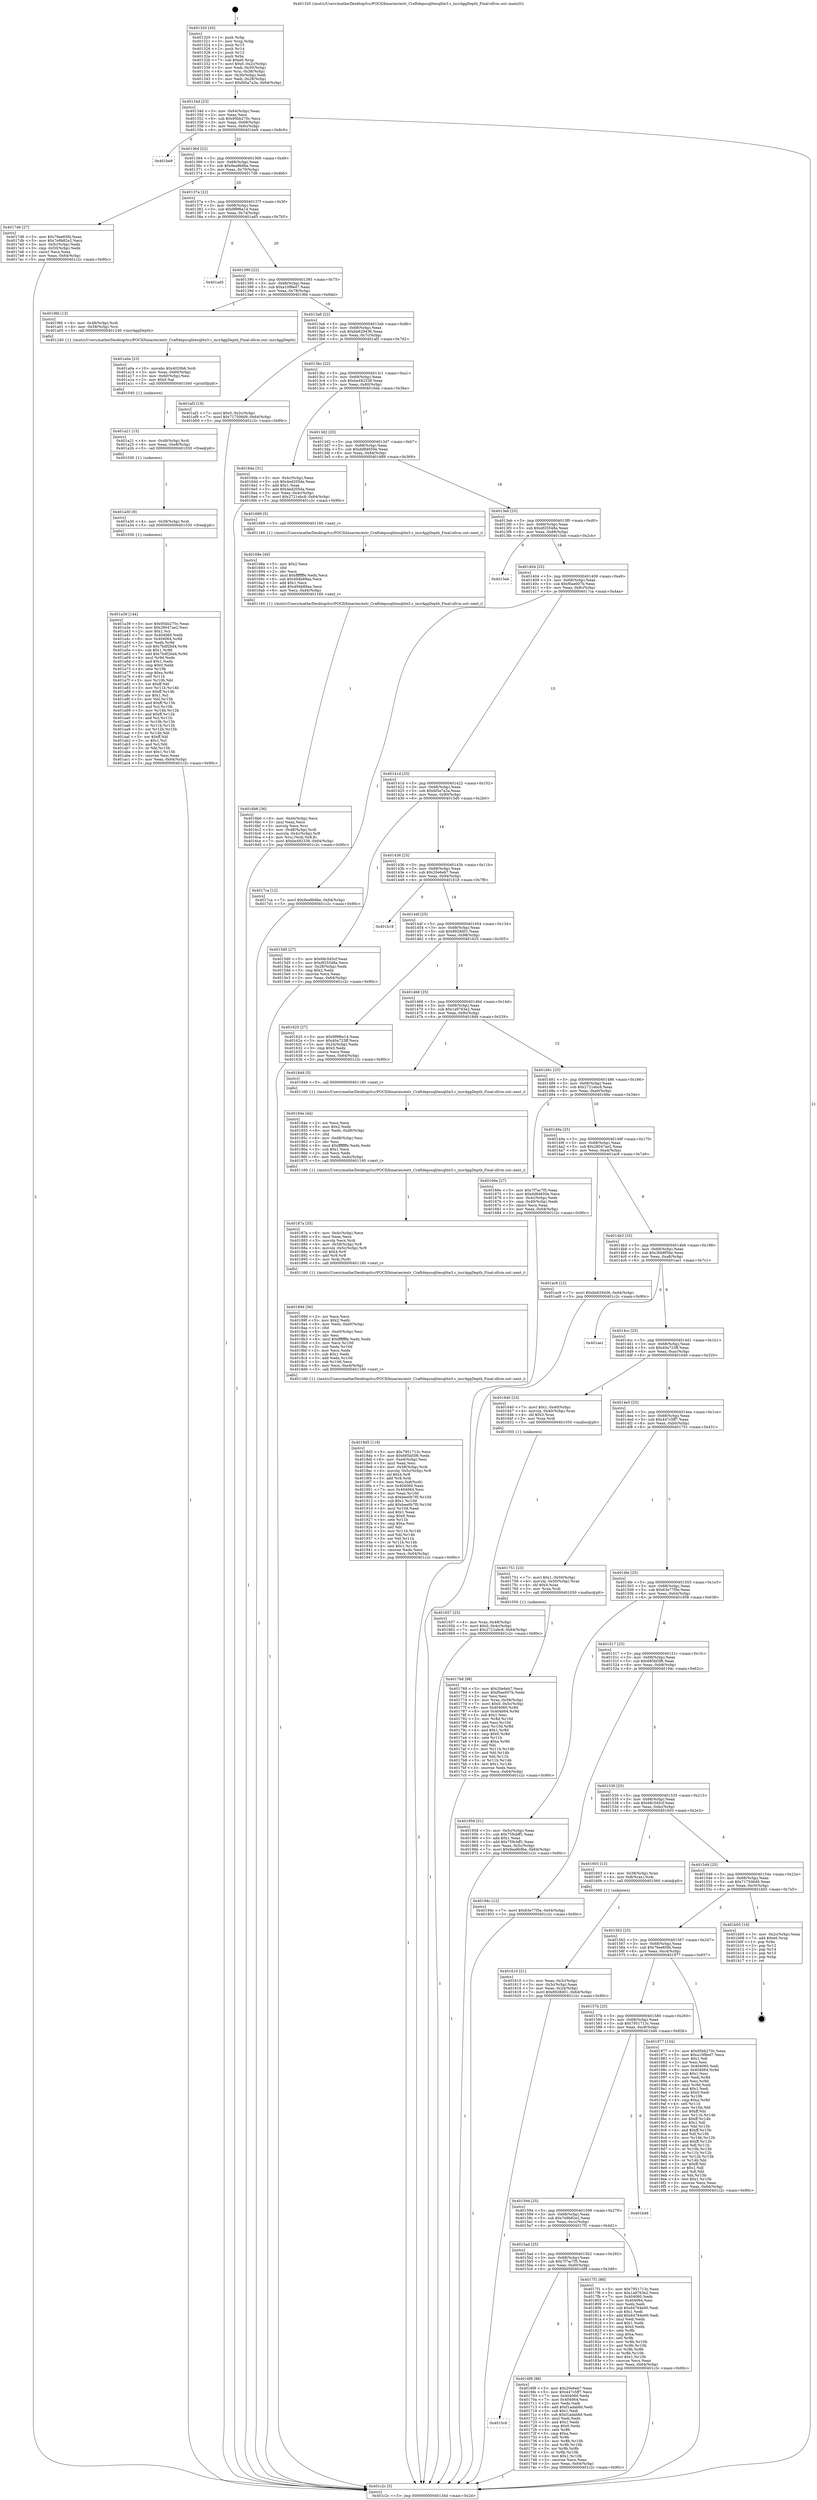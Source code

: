 digraph "0x401320" {
  label = "0x401320 (/mnt/c/Users/mathe/Desktop/tcc/POCII/binaries/extr_Craftdepssqlitesqlite3.c_incrAggDepth_Final-ollvm.out::main(0))"
  labelloc = "t"
  node[shape=record]

  Entry [label="",width=0.3,height=0.3,shape=circle,fillcolor=black,style=filled]
  "0x40134d" [label="{
     0x40134d [23]\l
     | [instrs]\l
     &nbsp;&nbsp;0x40134d \<+3\>: mov -0x64(%rbp),%eax\l
     &nbsp;&nbsp;0x401350 \<+2\>: mov %eax,%ecx\l
     &nbsp;&nbsp;0x401352 \<+6\>: sub $0x95bb270c,%ecx\l
     &nbsp;&nbsp;0x401358 \<+3\>: mov %eax,-0x68(%rbp)\l
     &nbsp;&nbsp;0x40135b \<+3\>: mov %ecx,-0x6c(%rbp)\l
     &nbsp;&nbsp;0x40135e \<+6\>: je 0000000000401be9 \<main+0x8c9\>\l
  }"]
  "0x401be9" [label="{
     0x401be9\l
  }", style=dashed]
  "0x401364" [label="{
     0x401364 [22]\l
     | [instrs]\l
     &nbsp;&nbsp;0x401364 \<+5\>: jmp 0000000000401369 \<main+0x49\>\l
     &nbsp;&nbsp;0x401369 \<+3\>: mov -0x68(%rbp),%eax\l
     &nbsp;&nbsp;0x40136c \<+5\>: sub $0x9ea9b9be,%eax\l
     &nbsp;&nbsp;0x401371 \<+3\>: mov %eax,-0x70(%rbp)\l
     &nbsp;&nbsp;0x401374 \<+6\>: je 00000000004017d6 \<main+0x4b6\>\l
  }"]
  Exit [label="",width=0.3,height=0.3,shape=circle,fillcolor=black,style=filled,peripheries=2]
  "0x4017d6" [label="{
     0x4017d6 [27]\l
     | [instrs]\l
     &nbsp;&nbsp;0x4017d6 \<+5\>: mov $0x76ee65fd,%eax\l
     &nbsp;&nbsp;0x4017db \<+5\>: mov $0x7e9b82e2,%ecx\l
     &nbsp;&nbsp;0x4017e0 \<+3\>: mov -0x5c(%rbp),%edx\l
     &nbsp;&nbsp;0x4017e3 \<+3\>: cmp -0x50(%rbp),%edx\l
     &nbsp;&nbsp;0x4017e6 \<+3\>: cmovl %ecx,%eax\l
     &nbsp;&nbsp;0x4017e9 \<+3\>: mov %eax,-0x64(%rbp)\l
     &nbsp;&nbsp;0x4017ec \<+5\>: jmp 0000000000401c2c \<main+0x90c\>\l
  }"]
  "0x40137a" [label="{
     0x40137a [22]\l
     | [instrs]\l
     &nbsp;&nbsp;0x40137a \<+5\>: jmp 000000000040137f \<main+0x5f\>\l
     &nbsp;&nbsp;0x40137f \<+3\>: mov -0x68(%rbp),%eax\l
     &nbsp;&nbsp;0x401382 \<+5\>: sub $0x9f9f6e14,%eax\l
     &nbsp;&nbsp;0x401387 \<+3\>: mov %eax,-0x74(%rbp)\l
     &nbsp;&nbsp;0x40138a \<+6\>: je 0000000000401ad5 \<main+0x7b5\>\l
  }"]
  "0x401a39" [label="{
     0x401a39 [144]\l
     | [instrs]\l
     &nbsp;&nbsp;0x401a39 \<+5\>: mov $0x95bb270c,%eax\l
     &nbsp;&nbsp;0x401a3e \<+5\>: mov $0x28047ae2,%esi\l
     &nbsp;&nbsp;0x401a43 \<+2\>: mov $0x1,%cl\l
     &nbsp;&nbsp;0x401a45 \<+7\>: mov 0x404060,%edx\l
     &nbsp;&nbsp;0x401a4c \<+8\>: mov 0x404064,%r8d\l
     &nbsp;&nbsp;0x401a54 \<+3\>: mov %edx,%r9d\l
     &nbsp;&nbsp;0x401a57 \<+7\>: sub $0x7bdf2bd4,%r9d\l
     &nbsp;&nbsp;0x401a5e \<+4\>: sub $0x1,%r9d\l
     &nbsp;&nbsp;0x401a62 \<+7\>: add $0x7bdf2bd4,%r9d\l
     &nbsp;&nbsp;0x401a69 \<+4\>: imul %r9d,%edx\l
     &nbsp;&nbsp;0x401a6d \<+3\>: and $0x1,%edx\l
     &nbsp;&nbsp;0x401a70 \<+3\>: cmp $0x0,%edx\l
     &nbsp;&nbsp;0x401a73 \<+4\>: sete %r10b\l
     &nbsp;&nbsp;0x401a77 \<+4\>: cmp $0xa,%r8d\l
     &nbsp;&nbsp;0x401a7b \<+4\>: setl %r11b\l
     &nbsp;&nbsp;0x401a7f \<+3\>: mov %r10b,%bl\l
     &nbsp;&nbsp;0x401a82 \<+3\>: xor $0xff,%bl\l
     &nbsp;&nbsp;0x401a85 \<+3\>: mov %r11b,%r14b\l
     &nbsp;&nbsp;0x401a88 \<+4\>: xor $0xff,%r14b\l
     &nbsp;&nbsp;0x401a8c \<+3\>: xor $0x1,%cl\l
     &nbsp;&nbsp;0x401a8f \<+3\>: mov %bl,%r15b\l
     &nbsp;&nbsp;0x401a92 \<+4\>: and $0xff,%r15b\l
     &nbsp;&nbsp;0x401a96 \<+3\>: and %cl,%r10b\l
     &nbsp;&nbsp;0x401a99 \<+3\>: mov %r14b,%r12b\l
     &nbsp;&nbsp;0x401a9c \<+4\>: and $0xff,%r12b\l
     &nbsp;&nbsp;0x401aa0 \<+3\>: and %cl,%r11b\l
     &nbsp;&nbsp;0x401aa3 \<+3\>: or %r10b,%r15b\l
     &nbsp;&nbsp;0x401aa6 \<+3\>: or %r11b,%r12b\l
     &nbsp;&nbsp;0x401aa9 \<+3\>: xor %r12b,%r15b\l
     &nbsp;&nbsp;0x401aac \<+3\>: or %r14b,%bl\l
     &nbsp;&nbsp;0x401aaf \<+3\>: xor $0xff,%bl\l
     &nbsp;&nbsp;0x401ab2 \<+3\>: or $0x1,%cl\l
     &nbsp;&nbsp;0x401ab5 \<+2\>: and %cl,%bl\l
     &nbsp;&nbsp;0x401ab7 \<+3\>: or %bl,%r15b\l
     &nbsp;&nbsp;0x401aba \<+4\>: test $0x1,%r15b\l
     &nbsp;&nbsp;0x401abe \<+3\>: cmovne %esi,%eax\l
     &nbsp;&nbsp;0x401ac1 \<+3\>: mov %eax,-0x64(%rbp)\l
     &nbsp;&nbsp;0x401ac4 \<+5\>: jmp 0000000000401c2c \<main+0x90c\>\l
  }"]
  "0x401ad5" [label="{
     0x401ad5\l
  }", style=dashed]
  "0x401390" [label="{
     0x401390 [22]\l
     | [instrs]\l
     &nbsp;&nbsp;0x401390 \<+5\>: jmp 0000000000401395 \<main+0x75\>\l
     &nbsp;&nbsp;0x401395 \<+3\>: mov -0x68(%rbp),%eax\l
     &nbsp;&nbsp;0x401398 \<+5\>: sub $0xa10f8ed7,%eax\l
     &nbsp;&nbsp;0x40139d \<+3\>: mov %eax,-0x78(%rbp)\l
     &nbsp;&nbsp;0x4013a0 \<+6\>: je 00000000004019fd \<main+0x6dd\>\l
  }"]
  "0x401a30" [label="{
     0x401a30 [9]\l
     | [instrs]\l
     &nbsp;&nbsp;0x401a30 \<+4\>: mov -0x58(%rbp),%rdi\l
     &nbsp;&nbsp;0x401a34 \<+5\>: call 0000000000401030 \<free@plt\>\l
     | [calls]\l
     &nbsp;&nbsp;0x401030 \{1\} (unknown)\l
  }"]
  "0x4019fd" [label="{
     0x4019fd [13]\l
     | [instrs]\l
     &nbsp;&nbsp;0x4019fd \<+4\>: mov -0x48(%rbp),%rdi\l
     &nbsp;&nbsp;0x401a01 \<+4\>: mov -0x58(%rbp),%rsi\l
     &nbsp;&nbsp;0x401a05 \<+5\>: call 0000000000401240 \<incrAggDepth\>\l
     | [calls]\l
     &nbsp;&nbsp;0x401240 \{1\} (/mnt/c/Users/mathe/Desktop/tcc/POCII/binaries/extr_Craftdepssqlitesqlite3.c_incrAggDepth_Final-ollvm.out::incrAggDepth)\l
  }"]
  "0x4013a6" [label="{
     0x4013a6 [22]\l
     | [instrs]\l
     &nbsp;&nbsp;0x4013a6 \<+5\>: jmp 00000000004013ab \<main+0x8b\>\l
     &nbsp;&nbsp;0x4013ab \<+3\>: mov -0x68(%rbp),%eax\l
     &nbsp;&nbsp;0x4013ae \<+5\>: sub $0xbb629436,%eax\l
     &nbsp;&nbsp;0x4013b3 \<+3\>: mov %eax,-0x7c(%rbp)\l
     &nbsp;&nbsp;0x4013b6 \<+6\>: je 0000000000401af2 \<main+0x7d2\>\l
  }"]
  "0x401a21" [label="{
     0x401a21 [15]\l
     | [instrs]\l
     &nbsp;&nbsp;0x401a21 \<+4\>: mov -0x48(%rbp),%rdi\l
     &nbsp;&nbsp;0x401a25 \<+6\>: mov %eax,-0xe8(%rbp)\l
     &nbsp;&nbsp;0x401a2b \<+5\>: call 0000000000401030 \<free@plt\>\l
     | [calls]\l
     &nbsp;&nbsp;0x401030 \{1\} (unknown)\l
  }"]
  "0x401af2" [label="{
     0x401af2 [19]\l
     | [instrs]\l
     &nbsp;&nbsp;0x401af2 \<+7\>: movl $0x0,-0x2c(%rbp)\l
     &nbsp;&nbsp;0x401af9 \<+7\>: movl $0x717506d9,-0x64(%rbp)\l
     &nbsp;&nbsp;0x401b00 \<+5\>: jmp 0000000000401c2c \<main+0x90c\>\l
  }"]
  "0x4013bc" [label="{
     0x4013bc [22]\l
     | [instrs]\l
     &nbsp;&nbsp;0x4013bc \<+5\>: jmp 00000000004013c1 \<main+0xa1\>\l
     &nbsp;&nbsp;0x4013c1 \<+3\>: mov -0x68(%rbp),%eax\l
     &nbsp;&nbsp;0x4013c4 \<+5\>: sub $0xbe492338,%eax\l
     &nbsp;&nbsp;0x4013c9 \<+3\>: mov %eax,-0x80(%rbp)\l
     &nbsp;&nbsp;0x4013cc \<+6\>: je 00000000004016da \<main+0x3ba\>\l
  }"]
  "0x401a0a" [label="{
     0x401a0a [23]\l
     | [instrs]\l
     &nbsp;&nbsp;0x401a0a \<+10\>: movabs $0x4020b6,%rdi\l
     &nbsp;&nbsp;0x401a14 \<+3\>: mov %eax,-0x60(%rbp)\l
     &nbsp;&nbsp;0x401a17 \<+3\>: mov -0x60(%rbp),%esi\l
     &nbsp;&nbsp;0x401a1a \<+2\>: mov $0x0,%al\l
     &nbsp;&nbsp;0x401a1c \<+5\>: call 0000000000401040 \<printf@plt\>\l
     | [calls]\l
     &nbsp;&nbsp;0x401040 \{1\} (unknown)\l
  }"]
  "0x4016da" [label="{
     0x4016da [31]\l
     | [instrs]\l
     &nbsp;&nbsp;0x4016da \<+3\>: mov -0x4c(%rbp),%eax\l
     &nbsp;&nbsp;0x4016dd \<+5\>: sub $0x4ed205da,%eax\l
     &nbsp;&nbsp;0x4016e2 \<+3\>: add $0x1,%eax\l
     &nbsp;&nbsp;0x4016e5 \<+5\>: add $0x4ed205da,%eax\l
     &nbsp;&nbsp;0x4016ea \<+3\>: mov %eax,-0x4c(%rbp)\l
     &nbsp;&nbsp;0x4016ed \<+7\>: movl $0x2721ebc8,-0x64(%rbp)\l
     &nbsp;&nbsp;0x4016f4 \<+5\>: jmp 0000000000401c2c \<main+0x90c\>\l
  }"]
  "0x4013d2" [label="{
     0x4013d2 [25]\l
     | [instrs]\l
     &nbsp;&nbsp;0x4013d2 \<+5\>: jmp 00000000004013d7 \<main+0xb7\>\l
     &nbsp;&nbsp;0x4013d7 \<+3\>: mov -0x68(%rbp),%eax\l
     &nbsp;&nbsp;0x4013da \<+5\>: sub $0xdd84650e,%eax\l
     &nbsp;&nbsp;0x4013df \<+6\>: mov %eax,-0x84(%rbp)\l
     &nbsp;&nbsp;0x4013e5 \<+6\>: je 0000000000401689 \<main+0x369\>\l
  }"]
  "0x4018d5" [label="{
     0x4018d5 [119]\l
     | [instrs]\l
     &nbsp;&nbsp;0x4018d5 \<+5\>: mov $0x7951713c,%ecx\l
     &nbsp;&nbsp;0x4018da \<+5\>: mov $0x685bf3f6,%edx\l
     &nbsp;&nbsp;0x4018df \<+6\>: mov -0xe4(%rbp),%esi\l
     &nbsp;&nbsp;0x4018e5 \<+3\>: imul %eax,%esi\l
     &nbsp;&nbsp;0x4018e8 \<+4\>: mov -0x58(%rbp),%rdi\l
     &nbsp;&nbsp;0x4018ec \<+4\>: movslq -0x5c(%rbp),%r8\l
     &nbsp;&nbsp;0x4018f0 \<+4\>: shl $0x4,%r8\l
     &nbsp;&nbsp;0x4018f4 \<+3\>: add %r8,%rdi\l
     &nbsp;&nbsp;0x4018f7 \<+3\>: mov %esi,0x8(%rdi)\l
     &nbsp;&nbsp;0x4018fa \<+7\>: mov 0x404060,%eax\l
     &nbsp;&nbsp;0x401901 \<+7\>: mov 0x404064,%esi\l
     &nbsp;&nbsp;0x401908 \<+3\>: mov %eax,%r10d\l
     &nbsp;&nbsp;0x40190b \<+7\>: sub $0xbee0b7f0,%r10d\l
     &nbsp;&nbsp;0x401912 \<+4\>: sub $0x1,%r10d\l
     &nbsp;&nbsp;0x401916 \<+7\>: add $0xbee0b7f0,%r10d\l
     &nbsp;&nbsp;0x40191d \<+4\>: imul %r10d,%eax\l
     &nbsp;&nbsp;0x401921 \<+3\>: and $0x1,%eax\l
     &nbsp;&nbsp;0x401924 \<+3\>: cmp $0x0,%eax\l
     &nbsp;&nbsp;0x401927 \<+4\>: sete %r11b\l
     &nbsp;&nbsp;0x40192b \<+3\>: cmp $0xa,%esi\l
     &nbsp;&nbsp;0x40192e \<+3\>: setl %bl\l
     &nbsp;&nbsp;0x401931 \<+3\>: mov %r11b,%r14b\l
     &nbsp;&nbsp;0x401934 \<+3\>: and %bl,%r14b\l
     &nbsp;&nbsp;0x401937 \<+3\>: xor %bl,%r11b\l
     &nbsp;&nbsp;0x40193a \<+3\>: or %r11b,%r14b\l
     &nbsp;&nbsp;0x40193d \<+4\>: test $0x1,%r14b\l
     &nbsp;&nbsp;0x401941 \<+3\>: cmovne %edx,%ecx\l
     &nbsp;&nbsp;0x401944 \<+3\>: mov %ecx,-0x64(%rbp)\l
     &nbsp;&nbsp;0x401947 \<+5\>: jmp 0000000000401c2c \<main+0x90c\>\l
  }"]
  "0x401689" [label="{
     0x401689 [5]\l
     | [instrs]\l
     &nbsp;&nbsp;0x401689 \<+5\>: call 0000000000401160 \<next_i\>\l
     | [calls]\l
     &nbsp;&nbsp;0x401160 \{1\} (/mnt/c/Users/mathe/Desktop/tcc/POCII/binaries/extr_Craftdepssqlitesqlite3.c_incrAggDepth_Final-ollvm.out::next_i)\l
  }"]
  "0x4013eb" [label="{
     0x4013eb [25]\l
     | [instrs]\l
     &nbsp;&nbsp;0x4013eb \<+5\>: jmp 00000000004013f0 \<main+0xd0\>\l
     &nbsp;&nbsp;0x4013f0 \<+3\>: mov -0x68(%rbp),%eax\l
     &nbsp;&nbsp;0x4013f3 \<+5\>: sub $0xdf25548a,%eax\l
     &nbsp;&nbsp;0x4013f8 \<+6\>: mov %eax,-0x88(%rbp)\l
     &nbsp;&nbsp;0x4013fe \<+6\>: je 00000000004015eb \<main+0x2cb\>\l
  }"]
  "0x40189d" [label="{
     0x40189d [56]\l
     | [instrs]\l
     &nbsp;&nbsp;0x40189d \<+2\>: xor %ecx,%ecx\l
     &nbsp;&nbsp;0x40189f \<+5\>: mov $0x2,%edx\l
     &nbsp;&nbsp;0x4018a4 \<+6\>: mov %edx,-0xe0(%rbp)\l
     &nbsp;&nbsp;0x4018aa \<+1\>: cltd\l
     &nbsp;&nbsp;0x4018ab \<+6\>: mov -0xe0(%rbp),%esi\l
     &nbsp;&nbsp;0x4018b1 \<+2\>: idiv %esi\l
     &nbsp;&nbsp;0x4018b3 \<+6\>: imul $0xfffffffe,%edx,%edx\l
     &nbsp;&nbsp;0x4018b9 \<+3\>: mov %ecx,%r10d\l
     &nbsp;&nbsp;0x4018bc \<+3\>: sub %edx,%r10d\l
     &nbsp;&nbsp;0x4018bf \<+2\>: mov %ecx,%edx\l
     &nbsp;&nbsp;0x4018c1 \<+3\>: sub $0x1,%edx\l
     &nbsp;&nbsp;0x4018c4 \<+3\>: add %edx,%r10d\l
     &nbsp;&nbsp;0x4018c7 \<+3\>: sub %r10d,%ecx\l
     &nbsp;&nbsp;0x4018ca \<+6\>: mov %ecx,-0xe4(%rbp)\l
     &nbsp;&nbsp;0x4018d0 \<+5\>: call 0000000000401160 \<next_i\>\l
     | [calls]\l
     &nbsp;&nbsp;0x401160 \{1\} (/mnt/c/Users/mathe/Desktop/tcc/POCII/binaries/extr_Craftdepssqlitesqlite3.c_incrAggDepth_Final-ollvm.out::next_i)\l
  }"]
  "0x4015eb" [label="{
     0x4015eb\l
  }", style=dashed]
  "0x401404" [label="{
     0x401404 [25]\l
     | [instrs]\l
     &nbsp;&nbsp;0x401404 \<+5\>: jmp 0000000000401409 \<main+0xe9\>\l
     &nbsp;&nbsp;0x401409 \<+3\>: mov -0x68(%rbp),%eax\l
     &nbsp;&nbsp;0x40140c \<+5\>: sub $0xf0ae007b,%eax\l
     &nbsp;&nbsp;0x401411 \<+6\>: mov %eax,-0x8c(%rbp)\l
     &nbsp;&nbsp;0x401417 \<+6\>: je 00000000004017ca \<main+0x4aa\>\l
  }"]
  "0x40187a" [label="{
     0x40187a [35]\l
     | [instrs]\l
     &nbsp;&nbsp;0x40187a \<+6\>: mov -0xdc(%rbp),%ecx\l
     &nbsp;&nbsp;0x401880 \<+3\>: imul %eax,%ecx\l
     &nbsp;&nbsp;0x401883 \<+3\>: movslq %ecx,%rdi\l
     &nbsp;&nbsp;0x401886 \<+4\>: mov -0x58(%rbp),%r8\l
     &nbsp;&nbsp;0x40188a \<+4\>: movslq -0x5c(%rbp),%r9\l
     &nbsp;&nbsp;0x40188e \<+4\>: shl $0x4,%r9\l
     &nbsp;&nbsp;0x401892 \<+3\>: add %r9,%r8\l
     &nbsp;&nbsp;0x401895 \<+3\>: mov %rdi,(%r8)\l
     &nbsp;&nbsp;0x401898 \<+5\>: call 0000000000401160 \<next_i\>\l
     | [calls]\l
     &nbsp;&nbsp;0x401160 \{1\} (/mnt/c/Users/mathe/Desktop/tcc/POCII/binaries/extr_Craftdepssqlitesqlite3.c_incrAggDepth_Final-ollvm.out::next_i)\l
  }"]
  "0x4017ca" [label="{
     0x4017ca [12]\l
     | [instrs]\l
     &nbsp;&nbsp;0x4017ca \<+7\>: movl $0x9ea9b9be,-0x64(%rbp)\l
     &nbsp;&nbsp;0x4017d1 \<+5\>: jmp 0000000000401c2c \<main+0x90c\>\l
  }"]
  "0x40141d" [label="{
     0x40141d [25]\l
     | [instrs]\l
     &nbsp;&nbsp;0x40141d \<+5\>: jmp 0000000000401422 \<main+0x102\>\l
     &nbsp;&nbsp;0x401422 \<+3\>: mov -0x68(%rbp),%eax\l
     &nbsp;&nbsp;0x401425 \<+5\>: sub $0xfd5a7a3a,%eax\l
     &nbsp;&nbsp;0x40142a \<+6\>: mov %eax,-0x90(%rbp)\l
     &nbsp;&nbsp;0x401430 \<+6\>: je 00000000004015d0 \<main+0x2b0\>\l
  }"]
  "0x40184e" [label="{
     0x40184e [44]\l
     | [instrs]\l
     &nbsp;&nbsp;0x40184e \<+2\>: xor %ecx,%ecx\l
     &nbsp;&nbsp;0x401850 \<+5\>: mov $0x2,%edx\l
     &nbsp;&nbsp;0x401855 \<+6\>: mov %edx,-0xd8(%rbp)\l
     &nbsp;&nbsp;0x40185b \<+1\>: cltd\l
     &nbsp;&nbsp;0x40185c \<+6\>: mov -0xd8(%rbp),%esi\l
     &nbsp;&nbsp;0x401862 \<+2\>: idiv %esi\l
     &nbsp;&nbsp;0x401864 \<+6\>: imul $0xfffffffe,%edx,%edx\l
     &nbsp;&nbsp;0x40186a \<+3\>: sub $0x1,%ecx\l
     &nbsp;&nbsp;0x40186d \<+2\>: sub %ecx,%edx\l
     &nbsp;&nbsp;0x40186f \<+6\>: mov %edx,-0xdc(%rbp)\l
     &nbsp;&nbsp;0x401875 \<+5\>: call 0000000000401160 \<next_i\>\l
     | [calls]\l
     &nbsp;&nbsp;0x401160 \{1\} (/mnt/c/Users/mathe/Desktop/tcc/POCII/binaries/extr_Craftdepssqlitesqlite3.c_incrAggDepth_Final-ollvm.out::next_i)\l
  }"]
  "0x4015d0" [label="{
     0x4015d0 [27]\l
     | [instrs]\l
     &nbsp;&nbsp;0x4015d0 \<+5\>: mov $0x68c545cf,%eax\l
     &nbsp;&nbsp;0x4015d5 \<+5\>: mov $0xdf25548a,%ecx\l
     &nbsp;&nbsp;0x4015da \<+3\>: mov -0x28(%rbp),%edx\l
     &nbsp;&nbsp;0x4015dd \<+3\>: cmp $0x2,%edx\l
     &nbsp;&nbsp;0x4015e0 \<+3\>: cmovne %ecx,%eax\l
     &nbsp;&nbsp;0x4015e3 \<+3\>: mov %eax,-0x64(%rbp)\l
     &nbsp;&nbsp;0x4015e6 \<+5\>: jmp 0000000000401c2c \<main+0x90c\>\l
  }"]
  "0x401436" [label="{
     0x401436 [25]\l
     | [instrs]\l
     &nbsp;&nbsp;0x401436 \<+5\>: jmp 000000000040143b \<main+0x11b\>\l
     &nbsp;&nbsp;0x40143b \<+3\>: mov -0x68(%rbp),%eax\l
     &nbsp;&nbsp;0x40143e \<+5\>: sub $0x20e6eb7,%eax\l
     &nbsp;&nbsp;0x401443 \<+6\>: mov %eax,-0x94(%rbp)\l
     &nbsp;&nbsp;0x401449 \<+6\>: je 0000000000401b18 \<main+0x7f8\>\l
  }"]
  "0x401c2c" [label="{
     0x401c2c [5]\l
     | [instrs]\l
     &nbsp;&nbsp;0x401c2c \<+5\>: jmp 000000000040134d \<main+0x2d\>\l
  }"]
  "0x401320" [label="{
     0x401320 [45]\l
     | [instrs]\l
     &nbsp;&nbsp;0x401320 \<+1\>: push %rbp\l
     &nbsp;&nbsp;0x401321 \<+3\>: mov %rsp,%rbp\l
     &nbsp;&nbsp;0x401324 \<+2\>: push %r15\l
     &nbsp;&nbsp;0x401326 \<+2\>: push %r14\l
     &nbsp;&nbsp;0x401328 \<+2\>: push %r12\l
     &nbsp;&nbsp;0x40132a \<+1\>: push %rbx\l
     &nbsp;&nbsp;0x40132b \<+7\>: sub $0xe0,%rsp\l
     &nbsp;&nbsp;0x401332 \<+7\>: movl $0x0,-0x2c(%rbp)\l
     &nbsp;&nbsp;0x401339 \<+3\>: mov %edi,-0x30(%rbp)\l
     &nbsp;&nbsp;0x40133c \<+4\>: mov %rsi,-0x38(%rbp)\l
     &nbsp;&nbsp;0x401340 \<+3\>: mov -0x30(%rbp),%edi\l
     &nbsp;&nbsp;0x401343 \<+3\>: mov %edi,-0x28(%rbp)\l
     &nbsp;&nbsp;0x401346 \<+7\>: movl $0xfd5a7a3a,-0x64(%rbp)\l
  }"]
  "0x401768" [label="{
     0x401768 [98]\l
     | [instrs]\l
     &nbsp;&nbsp;0x401768 \<+5\>: mov $0x20e6eb7,%ecx\l
     &nbsp;&nbsp;0x40176d \<+5\>: mov $0xf0ae007b,%edx\l
     &nbsp;&nbsp;0x401772 \<+2\>: xor %esi,%esi\l
     &nbsp;&nbsp;0x401774 \<+4\>: mov %rax,-0x58(%rbp)\l
     &nbsp;&nbsp;0x401778 \<+7\>: movl $0x0,-0x5c(%rbp)\l
     &nbsp;&nbsp;0x40177f \<+8\>: mov 0x404060,%r8d\l
     &nbsp;&nbsp;0x401787 \<+8\>: mov 0x404064,%r9d\l
     &nbsp;&nbsp;0x40178f \<+3\>: sub $0x1,%esi\l
     &nbsp;&nbsp;0x401792 \<+3\>: mov %r8d,%r10d\l
     &nbsp;&nbsp;0x401795 \<+3\>: add %esi,%r10d\l
     &nbsp;&nbsp;0x401798 \<+4\>: imul %r10d,%r8d\l
     &nbsp;&nbsp;0x40179c \<+4\>: and $0x1,%r8d\l
     &nbsp;&nbsp;0x4017a0 \<+4\>: cmp $0x0,%r8d\l
     &nbsp;&nbsp;0x4017a4 \<+4\>: sete %r11b\l
     &nbsp;&nbsp;0x4017a8 \<+4\>: cmp $0xa,%r9d\l
     &nbsp;&nbsp;0x4017ac \<+3\>: setl %bl\l
     &nbsp;&nbsp;0x4017af \<+3\>: mov %r11b,%r14b\l
     &nbsp;&nbsp;0x4017b2 \<+3\>: and %bl,%r14b\l
     &nbsp;&nbsp;0x4017b5 \<+3\>: xor %bl,%r11b\l
     &nbsp;&nbsp;0x4017b8 \<+3\>: or %r11b,%r14b\l
     &nbsp;&nbsp;0x4017bb \<+4\>: test $0x1,%r14b\l
     &nbsp;&nbsp;0x4017bf \<+3\>: cmovne %edx,%ecx\l
     &nbsp;&nbsp;0x4017c2 \<+3\>: mov %ecx,-0x64(%rbp)\l
     &nbsp;&nbsp;0x4017c5 \<+5\>: jmp 0000000000401c2c \<main+0x90c\>\l
  }"]
  "0x401b18" [label="{
     0x401b18\l
  }", style=dashed]
  "0x40144f" [label="{
     0x40144f [25]\l
     | [instrs]\l
     &nbsp;&nbsp;0x40144f \<+5\>: jmp 0000000000401454 \<main+0x134\>\l
     &nbsp;&nbsp;0x401454 \<+3\>: mov -0x68(%rbp),%eax\l
     &nbsp;&nbsp;0x401457 \<+5\>: sub $0x8928d01,%eax\l
     &nbsp;&nbsp;0x40145c \<+6\>: mov %eax,-0x98(%rbp)\l
     &nbsp;&nbsp;0x401462 \<+6\>: je 0000000000401625 \<main+0x305\>\l
  }"]
  "0x4015c6" [label="{
     0x4015c6\l
  }", style=dashed]
  "0x401625" [label="{
     0x401625 [27]\l
     | [instrs]\l
     &nbsp;&nbsp;0x401625 \<+5\>: mov $0x9f9f6e14,%eax\l
     &nbsp;&nbsp;0x40162a \<+5\>: mov $0x40a723ff,%ecx\l
     &nbsp;&nbsp;0x40162f \<+3\>: mov -0x24(%rbp),%edx\l
     &nbsp;&nbsp;0x401632 \<+3\>: cmp $0x0,%edx\l
     &nbsp;&nbsp;0x401635 \<+3\>: cmove %ecx,%eax\l
     &nbsp;&nbsp;0x401638 \<+3\>: mov %eax,-0x64(%rbp)\l
     &nbsp;&nbsp;0x40163b \<+5\>: jmp 0000000000401c2c \<main+0x90c\>\l
  }"]
  "0x401468" [label="{
     0x401468 [25]\l
     | [instrs]\l
     &nbsp;&nbsp;0x401468 \<+5\>: jmp 000000000040146d \<main+0x14d\>\l
     &nbsp;&nbsp;0x40146d \<+3\>: mov -0x68(%rbp),%eax\l
     &nbsp;&nbsp;0x401470 \<+5\>: sub $0x1a9763e2,%eax\l
     &nbsp;&nbsp;0x401475 \<+6\>: mov %eax,-0x9c(%rbp)\l
     &nbsp;&nbsp;0x40147b \<+6\>: je 0000000000401849 \<main+0x529\>\l
  }"]
  "0x4016f9" [label="{
     0x4016f9 [88]\l
     | [instrs]\l
     &nbsp;&nbsp;0x4016f9 \<+5\>: mov $0x20e6eb7,%eax\l
     &nbsp;&nbsp;0x4016fe \<+5\>: mov $0x447c5ff7,%ecx\l
     &nbsp;&nbsp;0x401703 \<+7\>: mov 0x404060,%edx\l
     &nbsp;&nbsp;0x40170a \<+7\>: mov 0x404064,%esi\l
     &nbsp;&nbsp;0x401711 \<+2\>: mov %edx,%edi\l
     &nbsp;&nbsp;0x401713 \<+6\>: add $0xf1adab8d,%edi\l
     &nbsp;&nbsp;0x401719 \<+3\>: sub $0x1,%edi\l
     &nbsp;&nbsp;0x40171c \<+6\>: sub $0xf1adab8d,%edi\l
     &nbsp;&nbsp;0x401722 \<+3\>: imul %edi,%edx\l
     &nbsp;&nbsp;0x401725 \<+3\>: and $0x1,%edx\l
     &nbsp;&nbsp;0x401728 \<+3\>: cmp $0x0,%edx\l
     &nbsp;&nbsp;0x40172b \<+4\>: sete %r8b\l
     &nbsp;&nbsp;0x40172f \<+3\>: cmp $0xa,%esi\l
     &nbsp;&nbsp;0x401732 \<+4\>: setl %r9b\l
     &nbsp;&nbsp;0x401736 \<+3\>: mov %r8b,%r10b\l
     &nbsp;&nbsp;0x401739 \<+3\>: and %r9b,%r10b\l
     &nbsp;&nbsp;0x40173c \<+3\>: xor %r9b,%r8b\l
     &nbsp;&nbsp;0x40173f \<+3\>: or %r8b,%r10b\l
     &nbsp;&nbsp;0x401742 \<+4\>: test $0x1,%r10b\l
     &nbsp;&nbsp;0x401746 \<+3\>: cmovne %ecx,%eax\l
     &nbsp;&nbsp;0x401749 \<+3\>: mov %eax,-0x64(%rbp)\l
     &nbsp;&nbsp;0x40174c \<+5\>: jmp 0000000000401c2c \<main+0x90c\>\l
  }"]
  "0x401849" [label="{
     0x401849 [5]\l
     | [instrs]\l
     &nbsp;&nbsp;0x401849 \<+5\>: call 0000000000401160 \<next_i\>\l
     | [calls]\l
     &nbsp;&nbsp;0x401160 \{1\} (/mnt/c/Users/mathe/Desktop/tcc/POCII/binaries/extr_Craftdepssqlitesqlite3.c_incrAggDepth_Final-ollvm.out::next_i)\l
  }"]
  "0x401481" [label="{
     0x401481 [25]\l
     | [instrs]\l
     &nbsp;&nbsp;0x401481 \<+5\>: jmp 0000000000401486 \<main+0x166\>\l
     &nbsp;&nbsp;0x401486 \<+3\>: mov -0x68(%rbp),%eax\l
     &nbsp;&nbsp;0x401489 \<+5\>: sub $0x2721ebc8,%eax\l
     &nbsp;&nbsp;0x40148e \<+6\>: mov %eax,-0xa0(%rbp)\l
     &nbsp;&nbsp;0x401494 \<+6\>: je 000000000040166e \<main+0x34e\>\l
  }"]
  "0x4015ad" [label="{
     0x4015ad [25]\l
     | [instrs]\l
     &nbsp;&nbsp;0x4015ad \<+5\>: jmp 00000000004015b2 \<main+0x292\>\l
     &nbsp;&nbsp;0x4015b2 \<+3\>: mov -0x68(%rbp),%eax\l
     &nbsp;&nbsp;0x4015b5 \<+5\>: sub $0x7f7ac7f5,%eax\l
     &nbsp;&nbsp;0x4015ba \<+6\>: mov %eax,-0xd0(%rbp)\l
     &nbsp;&nbsp;0x4015c0 \<+6\>: je 00000000004016f9 \<main+0x3d9\>\l
  }"]
  "0x40166e" [label="{
     0x40166e [27]\l
     | [instrs]\l
     &nbsp;&nbsp;0x40166e \<+5\>: mov $0x7f7ac7f5,%eax\l
     &nbsp;&nbsp;0x401673 \<+5\>: mov $0xdd84650e,%ecx\l
     &nbsp;&nbsp;0x401678 \<+3\>: mov -0x4c(%rbp),%edx\l
     &nbsp;&nbsp;0x40167b \<+3\>: cmp -0x40(%rbp),%edx\l
     &nbsp;&nbsp;0x40167e \<+3\>: cmovl %ecx,%eax\l
     &nbsp;&nbsp;0x401681 \<+3\>: mov %eax,-0x64(%rbp)\l
     &nbsp;&nbsp;0x401684 \<+5\>: jmp 0000000000401c2c \<main+0x90c\>\l
  }"]
  "0x40149a" [label="{
     0x40149a [25]\l
     | [instrs]\l
     &nbsp;&nbsp;0x40149a \<+5\>: jmp 000000000040149f \<main+0x17f\>\l
     &nbsp;&nbsp;0x40149f \<+3\>: mov -0x68(%rbp),%eax\l
     &nbsp;&nbsp;0x4014a2 \<+5\>: sub $0x28047ae2,%eax\l
     &nbsp;&nbsp;0x4014a7 \<+6\>: mov %eax,-0xa4(%rbp)\l
     &nbsp;&nbsp;0x4014ad \<+6\>: je 0000000000401ac9 \<main+0x7a9\>\l
  }"]
  "0x4017f1" [label="{
     0x4017f1 [88]\l
     | [instrs]\l
     &nbsp;&nbsp;0x4017f1 \<+5\>: mov $0x7951713c,%eax\l
     &nbsp;&nbsp;0x4017f6 \<+5\>: mov $0x1a9763e2,%ecx\l
     &nbsp;&nbsp;0x4017fb \<+7\>: mov 0x404060,%edx\l
     &nbsp;&nbsp;0x401802 \<+7\>: mov 0x404064,%esi\l
     &nbsp;&nbsp;0x401809 \<+2\>: mov %edx,%edi\l
     &nbsp;&nbsp;0x40180b \<+6\>: sub $0x64764e00,%edi\l
     &nbsp;&nbsp;0x401811 \<+3\>: sub $0x1,%edi\l
     &nbsp;&nbsp;0x401814 \<+6\>: add $0x64764e00,%edi\l
     &nbsp;&nbsp;0x40181a \<+3\>: imul %edi,%edx\l
     &nbsp;&nbsp;0x40181d \<+3\>: and $0x1,%edx\l
     &nbsp;&nbsp;0x401820 \<+3\>: cmp $0x0,%edx\l
     &nbsp;&nbsp;0x401823 \<+4\>: sete %r8b\l
     &nbsp;&nbsp;0x401827 \<+3\>: cmp $0xa,%esi\l
     &nbsp;&nbsp;0x40182a \<+4\>: setl %r9b\l
     &nbsp;&nbsp;0x40182e \<+3\>: mov %r8b,%r10b\l
     &nbsp;&nbsp;0x401831 \<+3\>: and %r9b,%r10b\l
     &nbsp;&nbsp;0x401834 \<+3\>: xor %r9b,%r8b\l
     &nbsp;&nbsp;0x401837 \<+3\>: or %r8b,%r10b\l
     &nbsp;&nbsp;0x40183a \<+4\>: test $0x1,%r10b\l
     &nbsp;&nbsp;0x40183e \<+3\>: cmovne %ecx,%eax\l
     &nbsp;&nbsp;0x401841 \<+3\>: mov %eax,-0x64(%rbp)\l
     &nbsp;&nbsp;0x401844 \<+5\>: jmp 0000000000401c2c \<main+0x90c\>\l
  }"]
  "0x401ac9" [label="{
     0x401ac9 [12]\l
     | [instrs]\l
     &nbsp;&nbsp;0x401ac9 \<+7\>: movl $0xbb629436,-0x64(%rbp)\l
     &nbsp;&nbsp;0x401ad0 \<+5\>: jmp 0000000000401c2c \<main+0x90c\>\l
  }"]
  "0x4014b3" [label="{
     0x4014b3 [25]\l
     | [instrs]\l
     &nbsp;&nbsp;0x4014b3 \<+5\>: jmp 00000000004014b8 \<main+0x198\>\l
     &nbsp;&nbsp;0x4014b8 \<+3\>: mov -0x68(%rbp),%eax\l
     &nbsp;&nbsp;0x4014bb \<+5\>: sub $0x3bb8f5be,%eax\l
     &nbsp;&nbsp;0x4014c0 \<+6\>: mov %eax,-0xa8(%rbp)\l
     &nbsp;&nbsp;0x4014c6 \<+6\>: je 0000000000401ae1 \<main+0x7c1\>\l
  }"]
  "0x401594" [label="{
     0x401594 [25]\l
     | [instrs]\l
     &nbsp;&nbsp;0x401594 \<+5\>: jmp 0000000000401599 \<main+0x279\>\l
     &nbsp;&nbsp;0x401599 \<+3\>: mov -0x68(%rbp),%eax\l
     &nbsp;&nbsp;0x40159c \<+5\>: sub $0x7e9b82e2,%eax\l
     &nbsp;&nbsp;0x4015a1 \<+6\>: mov %eax,-0xcc(%rbp)\l
     &nbsp;&nbsp;0x4015a7 \<+6\>: je 00000000004017f1 \<main+0x4d1\>\l
  }"]
  "0x401ae1" [label="{
     0x401ae1\l
  }", style=dashed]
  "0x4014cc" [label="{
     0x4014cc [25]\l
     | [instrs]\l
     &nbsp;&nbsp;0x4014cc \<+5\>: jmp 00000000004014d1 \<main+0x1b1\>\l
     &nbsp;&nbsp;0x4014d1 \<+3\>: mov -0x68(%rbp),%eax\l
     &nbsp;&nbsp;0x4014d4 \<+5\>: sub $0x40a723ff,%eax\l
     &nbsp;&nbsp;0x4014d9 \<+6\>: mov %eax,-0xac(%rbp)\l
     &nbsp;&nbsp;0x4014df \<+6\>: je 0000000000401640 \<main+0x320\>\l
  }"]
  "0x401b46" [label="{
     0x401b46\l
  }", style=dashed]
  "0x401640" [label="{
     0x401640 [23]\l
     | [instrs]\l
     &nbsp;&nbsp;0x401640 \<+7\>: movl $0x1,-0x40(%rbp)\l
     &nbsp;&nbsp;0x401647 \<+4\>: movslq -0x40(%rbp),%rax\l
     &nbsp;&nbsp;0x40164b \<+4\>: shl $0x3,%rax\l
     &nbsp;&nbsp;0x40164f \<+3\>: mov %rax,%rdi\l
     &nbsp;&nbsp;0x401652 \<+5\>: call 0000000000401050 \<malloc@plt\>\l
     | [calls]\l
     &nbsp;&nbsp;0x401050 \{1\} (unknown)\l
  }"]
  "0x4014e5" [label="{
     0x4014e5 [25]\l
     | [instrs]\l
     &nbsp;&nbsp;0x4014e5 \<+5\>: jmp 00000000004014ea \<main+0x1ca\>\l
     &nbsp;&nbsp;0x4014ea \<+3\>: mov -0x68(%rbp),%eax\l
     &nbsp;&nbsp;0x4014ed \<+5\>: sub $0x447c5ff7,%eax\l
     &nbsp;&nbsp;0x4014f2 \<+6\>: mov %eax,-0xb0(%rbp)\l
     &nbsp;&nbsp;0x4014f8 \<+6\>: je 0000000000401751 \<main+0x431\>\l
  }"]
  "0x40157b" [label="{
     0x40157b [25]\l
     | [instrs]\l
     &nbsp;&nbsp;0x40157b \<+5\>: jmp 0000000000401580 \<main+0x260\>\l
     &nbsp;&nbsp;0x401580 \<+3\>: mov -0x68(%rbp),%eax\l
     &nbsp;&nbsp;0x401583 \<+5\>: sub $0x7951713c,%eax\l
     &nbsp;&nbsp;0x401588 \<+6\>: mov %eax,-0xc8(%rbp)\l
     &nbsp;&nbsp;0x40158e \<+6\>: je 0000000000401b46 \<main+0x826\>\l
  }"]
  "0x401751" [label="{
     0x401751 [23]\l
     | [instrs]\l
     &nbsp;&nbsp;0x401751 \<+7\>: movl $0x1,-0x50(%rbp)\l
     &nbsp;&nbsp;0x401758 \<+4\>: movslq -0x50(%rbp),%rax\l
     &nbsp;&nbsp;0x40175c \<+4\>: shl $0x4,%rax\l
     &nbsp;&nbsp;0x401760 \<+3\>: mov %rax,%rdi\l
     &nbsp;&nbsp;0x401763 \<+5\>: call 0000000000401050 \<malloc@plt\>\l
     | [calls]\l
     &nbsp;&nbsp;0x401050 \{1\} (unknown)\l
  }"]
  "0x4014fe" [label="{
     0x4014fe [25]\l
     | [instrs]\l
     &nbsp;&nbsp;0x4014fe \<+5\>: jmp 0000000000401503 \<main+0x1e3\>\l
     &nbsp;&nbsp;0x401503 \<+3\>: mov -0x68(%rbp),%eax\l
     &nbsp;&nbsp;0x401506 \<+5\>: sub $0x63e77f5e,%eax\l
     &nbsp;&nbsp;0x40150b \<+6\>: mov %eax,-0xb4(%rbp)\l
     &nbsp;&nbsp;0x401511 \<+6\>: je 0000000000401958 \<main+0x638\>\l
  }"]
  "0x401977" [label="{
     0x401977 [134]\l
     | [instrs]\l
     &nbsp;&nbsp;0x401977 \<+5\>: mov $0x95bb270c,%eax\l
     &nbsp;&nbsp;0x40197c \<+5\>: mov $0xa10f8ed7,%ecx\l
     &nbsp;&nbsp;0x401981 \<+2\>: mov $0x1,%dl\l
     &nbsp;&nbsp;0x401983 \<+2\>: xor %esi,%esi\l
     &nbsp;&nbsp;0x401985 \<+7\>: mov 0x404060,%edi\l
     &nbsp;&nbsp;0x40198c \<+8\>: mov 0x404064,%r8d\l
     &nbsp;&nbsp;0x401994 \<+3\>: sub $0x1,%esi\l
     &nbsp;&nbsp;0x401997 \<+3\>: mov %edi,%r9d\l
     &nbsp;&nbsp;0x40199a \<+3\>: add %esi,%r9d\l
     &nbsp;&nbsp;0x40199d \<+4\>: imul %r9d,%edi\l
     &nbsp;&nbsp;0x4019a1 \<+3\>: and $0x1,%edi\l
     &nbsp;&nbsp;0x4019a4 \<+3\>: cmp $0x0,%edi\l
     &nbsp;&nbsp;0x4019a7 \<+4\>: sete %r10b\l
     &nbsp;&nbsp;0x4019ab \<+4\>: cmp $0xa,%r8d\l
     &nbsp;&nbsp;0x4019af \<+4\>: setl %r11b\l
     &nbsp;&nbsp;0x4019b3 \<+3\>: mov %r10b,%bl\l
     &nbsp;&nbsp;0x4019b6 \<+3\>: xor $0xff,%bl\l
     &nbsp;&nbsp;0x4019b9 \<+3\>: mov %r11b,%r14b\l
     &nbsp;&nbsp;0x4019bc \<+4\>: xor $0xff,%r14b\l
     &nbsp;&nbsp;0x4019c0 \<+3\>: xor $0x1,%dl\l
     &nbsp;&nbsp;0x4019c3 \<+3\>: mov %bl,%r15b\l
     &nbsp;&nbsp;0x4019c6 \<+4\>: and $0xff,%r15b\l
     &nbsp;&nbsp;0x4019ca \<+3\>: and %dl,%r10b\l
     &nbsp;&nbsp;0x4019cd \<+3\>: mov %r14b,%r12b\l
     &nbsp;&nbsp;0x4019d0 \<+4\>: and $0xff,%r12b\l
     &nbsp;&nbsp;0x4019d4 \<+3\>: and %dl,%r11b\l
     &nbsp;&nbsp;0x4019d7 \<+3\>: or %r10b,%r15b\l
     &nbsp;&nbsp;0x4019da \<+3\>: or %r11b,%r12b\l
     &nbsp;&nbsp;0x4019dd \<+3\>: xor %r12b,%r15b\l
     &nbsp;&nbsp;0x4019e0 \<+3\>: or %r14b,%bl\l
     &nbsp;&nbsp;0x4019e3 \<+3\>: xor $0xff,%bl\l
     &nbsp;&nbsp;0x4019e6 \<+3\>: or $0x1,%dl\l
     &nbsp;&nbsp;0x4019e9 \<+2\>: and %dl,%bl\l
     &nbsp;&nbsp;0x4019eb \<+3\>: or %bl,%r15b\l
     &nbsp;&nbsp;0x4019ee \<+4\>: test $0x1,%r15b\l
     &nbsp;&nbsp;0x4019f2 \<+3\>: cmovne %ecx,%eax\l
     &nbsp;&nbsp;0x4019f5 \<+3\>: mov %eax,-0x64(%rbp)\l
     &nbsp;&nbsp;0x4019f8 \<+5\>: jmp 0000000000401c2c \<main+0x90c\>\l
  }"]
  "0x401958" [label="{
     0x401958 [31]\l
     | [instrs]\l
     &nbsp;&nbsp;0x401958 \<+3\>: mov -0x5c(%rbp),%eax\l
     &nbsp;&nbsp;0x40195b \<+5\>: sub $0x759cbff1,%eax\l
     &nbsp;&nbsp;0x401960 \<+3\>: add $0x1,%eax\l
     &nbsp;&nbsp;0x401963 \<+5\>: add $0x759cbff1,%eax\l
     &nbsp;&nbsp;0x401968 \<+3\>: mov %eax,-0x5c(%rbp)\l
     &nbsp;&nbsp;0x40196b \<+7\>: movl $0x9ea9b9be,-0x64(%rbp)\l
     &nbsp;&nbsp;0x401972 \<+5\>: jmp 0000000000401c2c \<main+0x90c\>\l
  }"]
  "0x401517" [label="{
     0x401517 [25]\l
     | [instrs]\l
     &nbsp;&nbsp;0x401517 \<+5\>: jmp 000000000040151c \<main+0x1fc\>\l
     &nbsp;&nbsp;0x40151c \<+3\>: mov -0x68(%rbp),%eax\l
     &nbsp;&nbsp;0x40151f \<+5\>: sub $0x685bf3f6,%eax\l
     &nbsp;&nbsp;0x401524 \<+6\>: mov %eax,-0xb8(%rbp)\l
     &nbsp;&nbsp;0x40152a \<+6\>: je 000000000040194c \<main+0x62c\>\l
  }"]
  "0x401562" [label="{
     0x401562 [25]\l
     | [instrs]\l
     &nbsp;&nbsp;0x401562 \<+5\>: jmp 0000000000401567 \<main+0x247\>\l
     &nbsp;&nbsp;0x401567 \<+3\>: mov -0x68(%rbp),%eax\l
     &nbsp;&nbsp;0x40156a \<+5\>: sub $0x76ee65fd,%eax\l
     &nbsp;&nbsp;0x40156f \<+6\>: mov %eax,-0xc4(%rbp)\l
     &nbsp;&nbsp;0x401575 \<+6\>: je 0000000000401977 \<main+0x657\>\l
  }"]
  "0x40194c" [label="{
     0x40194c [12]\l
     | [instrs]\l
     &nbsp;&nbsp;0x40194c \<+7\>: movl $0x63e77f5e,-0x64(%rbp)\l
     &nbsp;&nbsp;0x401953 \<+5\>: jmp 0000000000401c2c \<main+0x90c\>\l
  }"]
  "0x401530" [label="{
     0x401530 [25]\l
     | [instrs]\l
     &nbsp;&nbsp;0x401530 \<+5\>: jmp 0000000000401535 \<main+0x215\>\l
     &nbsp;&nbsp;0x401535 \<+3\>: mov -0x68(%rbp),%eax\l
     &nbsp;&nbsp;0x401538 \<+5\>: sub $0x68c545cf,%eax\l
     &nbsp;&nbsp;0x40153d \<+6\>: mov %eax,-0xbc(%rbp)\l
     &nbsp;&nbsp;0x401543 \<+6\>: je 0000000000401603 \<main+0x2e3\>\l
  }"]
  "0x401b05" [label="{
     0x401b05 [19]\l
     | [instrs]\l
     &nbsp;&nbsp;0x401b05 \<+3\>: mov -0x2c(%rbp),%eax\l
     &nbsp;&nbsp;0x401b08 \<+7\>: add $0xe0,%rsp\l
     &nbsp;&nbsp;0x401b0f \<+1\>: pop %rbx\l
     &nbsp;&nbsp;0x401b10 \<+2\>: pop %r12\l
     &nbsp;&nbsp;0x401b12 \<+2\>: pop %r14\l
     &nbsp;&nbsp;0x401b14 \<+2\>: pop %r15\l
     &nbsp;&nbsp;0x401b16 \<+1\>: pop %rbp\l
     &nbsp;&nbsp;0x401b17 \<+1\>: ret\l
  }"]
  "0x401603" [label="{
     0x401603 [13]\l
     | [instrs]\l
     &nbsp;&nbsp;0x401603 \<+4\>: mov -0x38(%rbp),%rax\l
     &nbsp;&nbsp;0x401607 \<+4\>: mov 0x8(%rax),%rdi\l
     &nbsp;&nbsp;0x40160b \<+5\>: call 0000000000401060 \<atoi@plt\>\l
     | [calls]\l
     &nbsp;&nbsp;0x401060 \{1\} (unknown)\l
  }"]
  "0x401549" [label="{
     0x401549 [25]\l
     | [instrs]\l
     &nbsp;&nbsp;0x401549 \<+5\>: jmp 000000000040154e \<main+0x22e\>\l
     &nbsp;&nbsp;0x40154e \<+3\>: mov -0x68(%rbp),%eax\l
     &nbsp;&nbsp;0x401551 \<+5\>: sub $0x717506d9,%eax\l
     &nbsp;&nbsp;0x401556 \<+6\>: mov %eax,-0xc0(%rbp)\l
     &nbsp;&nbsp;0x40155c \<+6\>: je 0000000000401b05 \<main+0x7e5\>\l
  }"]
  "0x401610" [label="{
     0x401610 [21]\l
     | [instrs]\l
     &nbsp;&nbsp;0x401610 \<+3\>: mov %eax,-0x3c(%rbp)\l
     &nbsp;&nbsp;0x401613 \<+3\>: mov -0x3c(%rbp),%eax\l
     &nbsp;&nbsp;0x401616 \<+3\>: mov %eax,-0x24(%rbp)\l
     &nbsp;&nbsp;0x401619 \<+7\>: movl $0x8928d01,-0x64(%rbp)\l
     &nbsp;&nbsp;0x401620 \<+5\>: jmp 0000000000401c2c \<main+0x90c\>\l
  }"]
  "0x401657" [label="{
     0x401657 [23]\l
     | [instrs]\l
     &nbsp;&nbsp;0x401657 \<+4\>: mov %rax,-0x48(%rbp)\l
     &nbsp;&nbsp;0x40165b \<+7\>: movl $0x0,-0x4c(%rbp)\l
     &nbsp;&nbsp;0x401662 \<+7\>: movl $0x2721ebc8,-0x64(%rbp)\l
     &nbsp;&nbsp;0x401669 \<+5\>: jmp 0000000000401c2c \<main+0x90c\>\l
  }"]
  "0x40168e" [label="{
     0x40168e [40]\l
     | [instrs]\l
     &nbsp;&nbsp;0x40168e \<+5\>: mov $0x2,%ecx\l
     &nbsp;&nbsp;0x401693 \<+1\>: cltd\l
     &nbsp;&nbsp;0x401694 \<+2\>: idiv %ecx\l
     &nbsp;&nbsp;0x401696 \<+6\>: imul $0xfffffffe,%edx,%ecx\l
     &nbsp;&nbsp;0x40169c \<+6\>: sub $0x494b89aa,%ecx\l
     &nbsp;&nbsp;0x4016a2 \<+3\>: add $0x1,%ecx\l
     &nbsp;&nbsp;0x4016a5 \<+6\>: add $0x494b89aa,%ecx\l
     &nbsp;&nbsp;0x4016ab \<+6\>: mov %ecx,-0xd4(%rbp)\l
     &nbsp;&nbsp;0x4016b1 \<+5\>: call 0000000000401160 \<next_i\>\l
     | [calls]\l
     &nbsp;&nbsp;0x401160 \{1\} (/mnt/c/Users/mathe/Desktop/tcc/POCII/binaries/extr_Craftdepssqlitesqlite3.c_incrAggDepth_Final-ollvm.out::next_i)\l
  }"]
  "0x4016b6" [label="{
     0x4016b6 [36]\l
     | [instrs]\l
     &nbsp;&nbsp;0x4016b6 \<+6\>: mov -0xd4(%rbp),%ecx\l
     &nbsp;&nbsp;0x4016bc \<+3\>: imul %eax,%ecx\l
     &nbsp;&nbsp;0x4016bf \<+3\>: movslq %ecx,%rsi\l
     &nbsp;&nbsp;0x4016c2 \<+4\>: mov -0x48(%rbp),%rdi\l
     &nbsp;&nbsp;0x4016c6 \<+4\>: movslq -0x4c(%rbp),%r8\l
     &nbsp;&nbsp;0x4016ca \<+4\>: mov %rsi,(%rdi,%r8,8)\l
     &nbsp;&nbsp;0x4016ce \<+7\>: movl $0xbe492338,-0x64(%rbp)\l
     &nbsp;&nbsp;0x4016d5 \<+5\>: jmp 0000000000401c2c \<main+0x90c\>\l
  }"]
  Entry -> "0x401320" [label=" 1"]
  "0x40134d" -> "0x401be9" [label=" 0"]
  "0x40134d" -> "0x401364" [label=" 22"]
  "0x401b05" -> Exit [label=" 1"]
  "0x401364" -> "0x4017d6" [label=" 2"]
  "0x401364" -> "0x40137a" [label=" 20"]
  "0x401af2" -> "0x401c2c" [label=" 1"]
  "0x40137a" -> "0x401ad5" [label=" 0"]
  "0x40137a" -> "0x401390" [label=" 20"]
  "0x401ac9" -> "0x401c2c" [label=" 1"]
  "0x401390" -> "0x4019fd" [label=" 1"]
  "0x401390" -> "0x4013a6" [label=" 19"]
  "0x401a39" -> "0x401c2c" [label=" 1"]
  "0x4013a6" -> "0x401af2" [label=" 1"]
  "0x4013a6" -> "0x4013bc" [label=" 18"]
  "0x401a30" -> "0x401a39" [label=" 1"]
  "0x4013bc" -> "0x4016da" [label=" 1"]
  "0x4013bc" -> "0x4013d2" [label=" 17"]
  "0x401a21" -> "0x401a30" [label=" 1"]
  "0x4013d2" -> "0x401689" [label=" 1"]
  "0x4013d2" -> "0x4013eb" [label=" 16"]
  "0x401a0a" -> "0x401a21" [label=" 1"]
  "0x4013eb" -> "0x4015eb" [label=" 0"]
  "0x4013eb" -> "0x401404" [label=" 16"]
  "0x4019fd" -> "0x401a0a" [label=" 1"]
  "0x401404" -> "0x4017ca" [label=" 1"]
  "0x401404" -> "0x40141d" [label=" 15"]
  "0x401977" -> "0x401c2c" [label=" 1"]
  "0x40141d" -> "0x4015d0" [label=" 1"]
  "0x40141d" -> "0x401436" [label=" 14"]
  "0x4015d0" -> "0x401c2c" [label=" 1"]
  "0x401320" -> "0x40134d" [label=" 1"]
  "0x401c2c" -> "0x40134d" [label=" 21"]
  "0x401958" -> "0x401c2c" [label=" 1"]
  "0x401436" -> "0x401b18" [label=" 0"]
  "0x401436" -> "0x40144f" [label=" 14"]
  "0x40194c" -> "0x401c2c" [label=" 1"]
  "0x40144f" -> "0x401625" [label=" 1"]
  "0x40144f" -> "0x401468" [label=" 13"]
  "0x4018d5" -> "0x401c2c" [label=" 1"]
  "0x401468" -> "0x401849" [label=" 1"]
  "0x401468" -> "0x401481" [label=" 12"]
  "0x40189d" -> "0x4018d5" [label=" 1"]
  "0x401481" -> "0x40166e" [label=" 2"]
  "0x401481" -> "0x40149a" [label=" 10"]
  "0x40184e" -> "0x40187a" [label=" 1"]
  "0x40149a" -> "0x401ac9" [label=" 1"]
  "0x40149a" -> "0x4014b3" [label=" 9"]
  "0x401849" -> "0x40184e" [label=" 1"]
  "0x4014b3" -> "0x401ae1" [label=" 0"]
  "0x4014b3" -> "0x4014cc" [label=" 9"]
  "0x4017d6" -> "0x401c2c" [label=" 2"]
  "0x4014cc" -> "0x401640" [label=" 1"]
  "0x4014cc" -> "0x4014e5" [label=" 8"]
  "0x4017ca" -> "0x401c2c" [label=" 1"]
  "0x4014e5" -> "0x401751" [label=" 1"]
  "0x4014e5" -> "0x4014fe" [label=" 7"]
  "0x401751" -> "0x401768" [label=" 1"]
  "0x4014fe" -> "0x401958" [label=" 1"]
  "0x4014fe" -> "0x401517" [label=" 6"]
  "0x4016f9" -> "0x401c2c" [label=" 1"]
  "0x401517" -> "0x40194c" [label=" 1"]
  "0x401517" -> "0x401530" [label=" 5"]
  "0x4015ad" -> "0x4016f9" [label=" 1"]
  "0x401530" -> "0x401603" [label=" 1"]
  "0x401530" -> "0x401549" [label=" 4"]
  "0x401603" -> "0x401610" [label=" 1"]
  "0x401610" -> "0x401c2c" [label=" 1"]
  "0x401625" -> "0x401c2c" [label=" 1"]
  "0x401640" -> "0x401657" [label=" 1"]
  "0x401657" -> "0x401c2c" [label=" 1"]
  "0x40166e" -> "0x401c2c" [label=" 2"]
  "0x401689" -> "0x40168e" [label=" 1"]
  "0x40168e" -> "0x4016b6" [label=" 1"]
  "0x4016b6" -> "0x401c2c" [label=" 1"]
  "0x4016da" -> "0x401c2c" [label=" 1"]
  "0x40187a" -> "0x40189d" [label=" 1"]
  "0x401549" -> "0x401b05" [label=" 1"]
  "0x401549" -> "0x401562" [label=" 3"]
  "0x4015ad" -> "0x4015c6" [label=" 0"]
  "0x401562" -> "0x401977" [label=" 1"]
  "0x401562" -> "0x40157b" [label=" 2"]
  "0x401768" -> "0x401c2c" [label=" 1"]
  "0x40157b" -> "0x401b46" [label=" 0"]
  "0x40157b" -> "0x401594" [label=" 2"]
  "0x4017f1" -> "0x401c2c" [label=" 1"]
  "0x401594" -> "0x4017f1" [label=" 1"]
  "0x401594" -> "0x4015ad" [label=" 1"]
}
